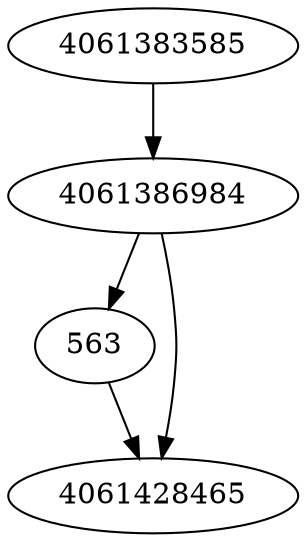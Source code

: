 strict digraph  {
4061386984;
4061383585;
563;
4061428465;
4061386984 -> 4061428465;
4061386984 -> 563;
4061383585 -> 4061386984;
563 -> 4061428465;
}
